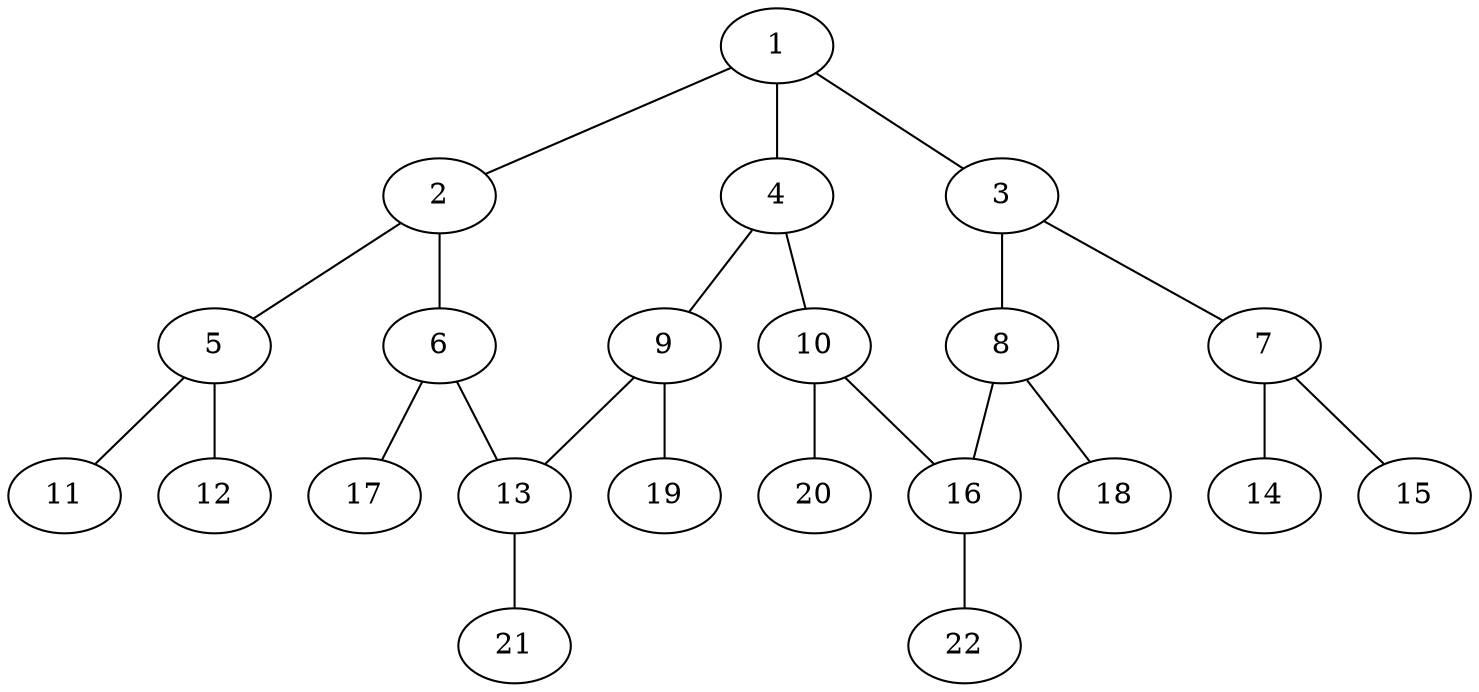 graph molecule_209 {
	1	 [chem=C];
	2	 [chem=C];
	1 -- 2	 [valence=2];
	3	 [chem=C];
	1 -- 3	 [valence=1];
	4	 [chem=C];
	1 -- 4	 [valence=1];
	5	 [chem=N];
	2 -- 5	 [valence=1];
	6	 [chem=C];
	2 -- 6	 [valence=1];
	7	 [chem=N];
	3 -- 7	 [valence=1];
	8	 [chem=C];
	3 -- 8	 [valence=2];
	9	 [chem=C];
	4 -- 9	 [valence=2];
	10	 [chem=C];
	4 -- 10	 [valence=1];
	11	 [chem=O];
	5 -- 11	 [valence=2];
	12	 [chem=O];
	5 -- 12	 [valence=1];
	13	 [chem=C];
	6 -- 13	 [valence=2];
	17	 [chem=H];
	6 -- 17	 [valence=1];
	14	 [chem=O];
	7 -- 14	 [valence=2];
	15	 [chem=O];
	7 -- 15	 [valence=1];
	16	 [chem=C];
	8 -- 16	 [valence=1];
	18	 [chem=H];
	8 -- 18	 [valence=1];
	9 -- 13	 [valence=1];
	19	 [chem=H];
	9 -- 19	 [valence=1];
	10 -- 16	 [valence=2];
	20	 [chem=H];
	10 -- 20	 [valence=1];
	21	 [chem=H];
	13 -- 21	 [valence=1];
	22	 [chem=H];
	16 -- 22	 [valence=1];
}
